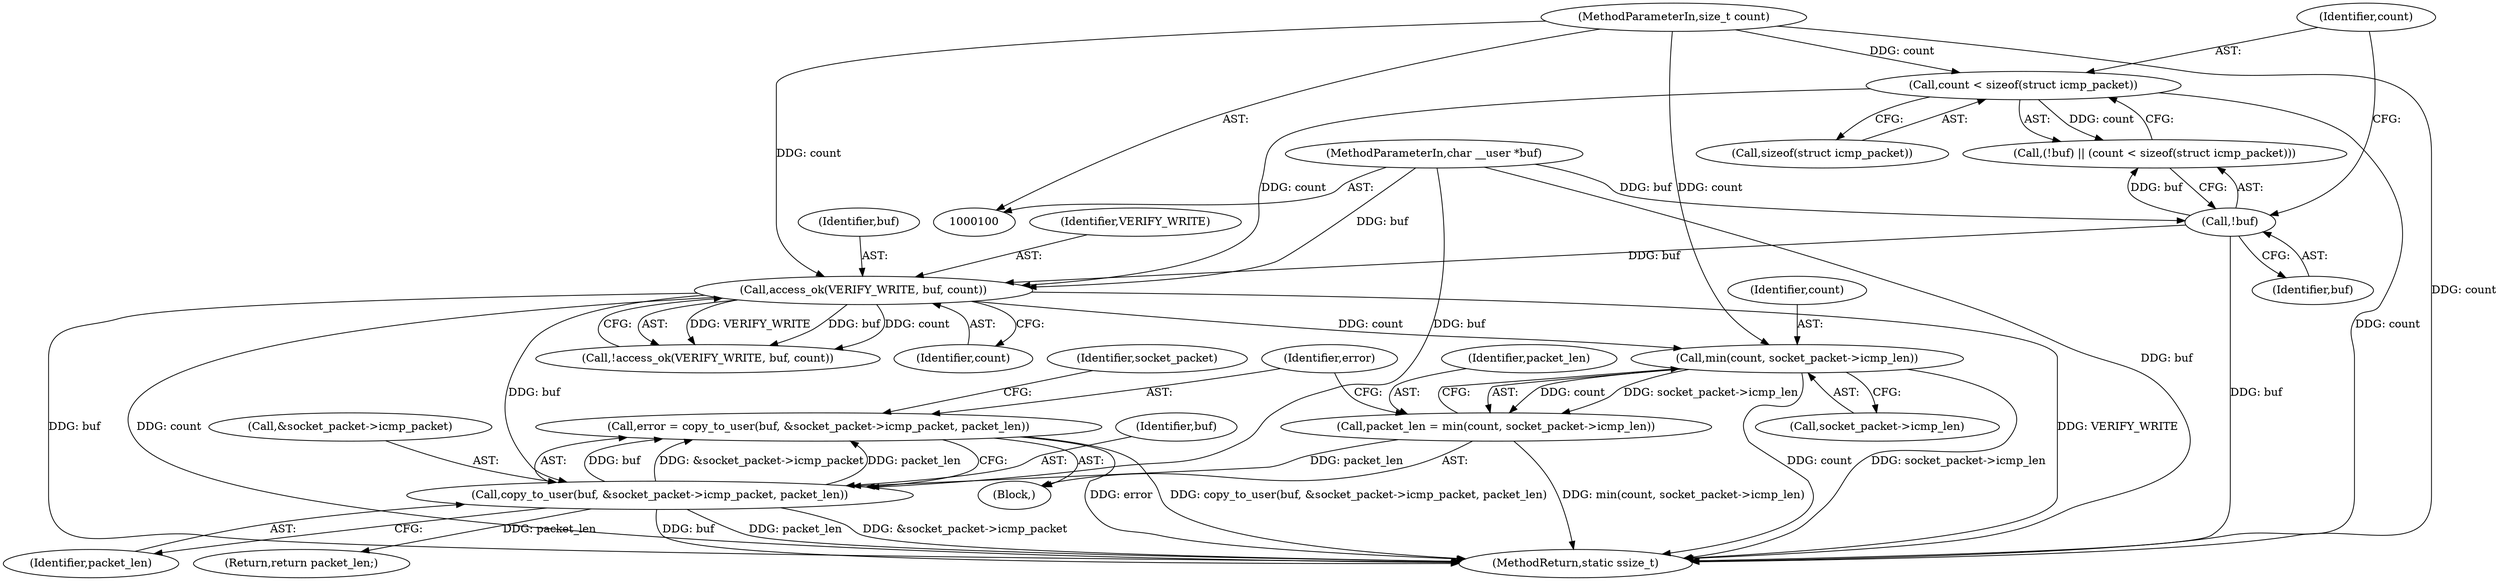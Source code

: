 digraph "0_linux_b5a1eeef04cc7859f34dec9b72ea1b28e4aba07c@API" {
"1000189" [label="(Call,error = copy_to_user(buf, &socket_packet->icmp_packet, packet_len))"];
"1000191" [label="(Call,copy_to_user(buf, &socket_packet->icmp_packet, packet_len))"];
"1000143" [label="(Call,access_ok(VERIFY_WRITE, buf, count))"];
"1000132" [label="(Call,!buf)"];
"1000102" [label="(MethodParameterIn,char __user *buf)"];
"1000134" [label="(Call,count < sizeof(struct icmp_packet))"];
"1000103" [label="(MethodParameterIn,size_t count)"];
"1000182" [label="(Call,packet_len = min(count, socket_packet->icmp_len))"];
"1000184" [label="(Call,min(count, socket_packet->icmp_len))"];
"1000142" [label="(Call,!access_ok(VERIFY_WRITE, buf, count))"];
"1000105" [label="(Block,)"];
"1000183" [label="(Identifier,packet_len)"];
"1000103" [label="(MethodParameterIn,size_t count)"];
"1000186" [label="(Call,socket_packet->icmp_len)"];
"1000136" [label="(Call,sizeof(struct icmp_packet))"];
"1000135" [label="(Identifier,count)"];
"1000192" [label="(Identifier,buf)"];
"1000190" [label="(Identifier,error)"];
"1000185" [label="(Identifier,count)"];
"1000131" [label="(Call,(!buf) || (count < sizeof(struct icmp_packet)))"];
"1000133" [label="(Identifier,buf)"];
"1000134" [label="(Call,count < sizeof(struct icmp_packet))"];
"1000197" [label="(Identifier,packet_len)"];
"1000145" [label="(Identifier,buf)"];
"1000184" [label="(Call,min(count, socket_packet->icmp_len))"];
"1000193" [label="(Call,&socket_packet->icmp_packet)"];
"1000189" [label="(Call,error = copy_to_user(buf, &socket_packet->icmp_packet, packet_len))"];
"1000207" [label="(MethodReturn,static ssize_t)"];
"1000199" [label="(Identifier,socket_packet)"];
"1000102" [label="(MethodParameterIn,char __user *buf)"];
"1000132" [label="(Call,!buf)"];
"1000191" [label="(Call,copy_to_user(buf, &socket_packet->icmp_packet, packet_len))"];
"1000146" [label="(Identifier,count)"];
"1000143" [label="(Call,access_ok(VERIFY_WRITE, buf, count))"];
"1000182" [label="(Call,packet_len = min(count, socket_packet->icmp_len))"];
"1000205" [label="(Return,return packet_len;)"];
"1000144" [label="(Identifier,VERIFY_WRITE)"];
"1000189" -> "1000105"  [label="AST: "];
"1000189" -> "1000191"  [label="CFG: "];
"1000190" -> "1000189"  [label="AST: "];
"1000191" -> "1000189"  [label="AST: "];
"1000199" -> "1000189"  [label="CFG: "];
"1000189" -> "1000207"  [label="DDG: error"];
"1000189" -> "1000207"  [label="DDG: copy_to_user(buf, &socket_packet->icmp_packet, packet_len)"];
"1000191" -> "1000189"  [label="DDG: buf"];
"1000191" -> "1000189"  [label="DDG: &socket_packet->icmp_packet"];
"1000191" -> "1000189"  [label="DDG: packet_len"];
"1000191" -> "1000197"  [label="CFG: "];
"1000192" -> "1000191"  [label="AST: "];
"1000193" -> "1000191"  [label="AST: "];
"1000197" -> "1000191"  [label="AST: "];
"1000191" -> "1000207"  [label="DDG: packet_len"];
"1000191" -> "1000207"  [label="DDG: &socket_packet->icmp_packet"];
"1000191" -> "1000207"  [label="DDG: buf"];
"1000143" -> "1000191"  [label="DDG: buf"];
"1000102" -> "1000191"  [label="DDG: buf"];
"1000182" -> "1000191"  [label="DDG: packet_len"];
"1000191" -> "1000205"  [label="DDG: packet_len"];
"1000143" -> "1000142"  [label="AST: "];
"1000143" -> "1000146"  [label="CFG: "];
"1000144" -> "1000143"  [label="AST: "];
"1000145" -> "1000143"  [label="AST: "];
"1000146" -> "1000143"  [label="AST: "];
"1000142" -> "1000143"  [label="CFG: "];
"1000143" -> "1000207"  [label="DDG: VERIFY_WRITE"];
"1000143" -> "1000207"  [label="DDG: buf"];
"1000143" -> "1000207"  [label="DDG: count"];
"1000143" -> "1000142"  [label="DDG: VERIFY_WRITE"];
"1000143" -> "1000142"  [label="DDG: buf"];
"1000143" -> "1000142"  [label="DDG: count"];
"1000132" -> "1000143"  [label="DDG: buf"];
"1000102" -> "1000143"  [label="DDG: buf"];
"1000134" -> "1000143"  [label="DDG: count"];
"1000103" -> "1000143"  [label="DDG: count"];
"1000143" -> "1000184"  [label="DDG: count"];
"1000132" -> "1000131"  [label="AST: "];
"1000132" -> "1000133"  [label="CFG: "];
"1000133" -> "1000132"  [label="AST: "];
"1000135" -> "1000132"  [label="CFG: "];
"1000131" -> "1000132"  [label="CFG: "];
"1000132" -> "1000207"  [label="DDG: buf"];
"1000132" -> "1000131"  [label="DDG: buf"];
"1000102" -> "1000132"  [label="DDG: buf"];
"1000102" -> "1000100"  [label="AST: "];
"1000102" -> "1000207"  [label="DDG: buf"];
"1000134" -> "1000131"  [label="AST: "];
"1000134" -> "1000136"  [label="CFG: "];
"1000135" -> "1000134"  [label="AST: "];
"1000136" -> "1000134"  [label="AST: "];
"1000131" -> "1000134"  [label="CFG: "];
"1000134" -> "1000207"  [label="DDG: count"];
"1000134" -> "1000131"  [label="DDG: count"];
"1000103" -> "1000134"  [label="DDG: count"];
"1000103" -> "1000100"  [label="AST: "];
"1000103" -> "1000207"  [label="DDG: count"];
"1000103" -> "1000184"  [label="DDG: count"];
"1000182" -> "1000105"  [label="AST: "];
"1000182" -> "1000184"  [label="CFG: "];
"1000183" -> "1000182"  [label="AST: "];
"1000184" -> "1000182"  [label="AST: "];
"1000190" -> "1000182"  [label="CFG: "];
"1000182" -> "1000207"  [label="DDG: min(count, socket_packet->icmp_len)"];
"1000184" -> "1000182"  [label="DDG: count"];
"1000184" -> "1000182"  [label="DDG: socket_packet->icmp_len"];
"1000184" -> "1000186"  [label="CFG: "];
"1000185" -> "1000184"  [label="AST: "];
"1000186" -> "1000184"  [label="AST: "];
"1000184" -> "1000207"  [label="DDG: count"];
"1000184" -> "1000207"  [label="DDG: socket_packet->icmp_len"];
}
